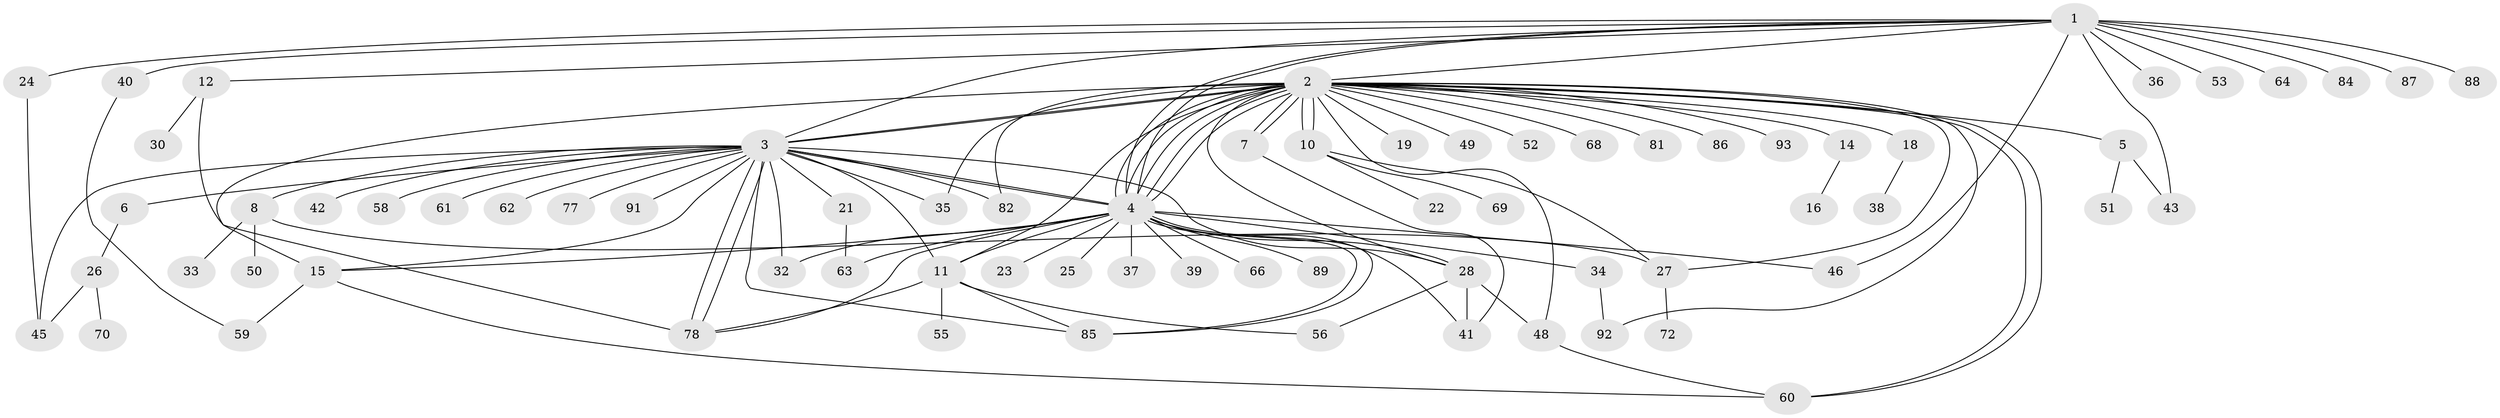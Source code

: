 // Generated by graph-tools (version 1.1) at 2025/52/02/27/25 19:52:00]
// undirected, 72 vertices, 115 edges
graph export_dot {
graph [start="1"]
  node [color=gray90,style=filled];
  1 [super="+9"];
  2 [super="+20"];
  3 [super="+17"];
  4 [super="+47"];
  5 [super="+29"];
  6 [super="+76"];
  7;
  8 [super="+31"];
  10 [super="+44"];
  11 [super="+13"];
  12 [super="+65"];
  14;
  15 [super="+54"];
  16;
  18;
  19;
  21;
  22;
  23;
  24;
  25;
  26;
  27;
  28 [super="+57"];
  30;
  32;
  33;
  34 [super="+79"];
  35;
  36;
  37;
  38;
  39;
  40 [super="+75"];
  41;
  42;
  43;
  45 [super="+74"];
  46 [super="+71"];
  48;
  49;
  50;
  51 [super="+83"];
  52 [super="+73"];
  53;
  55;
  56;
  58;
  59;
  60 [super="+80"];
  61;
  62;
  63;
  64;
  66 [super="+67"];
  68;
  69;
  70;
  72;
  77;
  78;
  81;
  82;
  84;
  85 [super="+90"];
  86;
  87;
  88;
  89;
  91;
  92;
  93;
  1 -- 2;
  1 -- 3;
  1 -- 4;
  1 -- 4;
  1 -- 12;
  1 -- 24;
  1 -- 36;
  1 -- 40;
  1 -- 43;
  1 -- 46;
  1 -- 53;
  1 -- 64;
  1 -- 84;
  1 -- 87;
  1 -- 88;
  2 -- 3 [weight=2];
  2 -- 3;
  2 -- 4 [weight=2];
  2 -- 4;
  2 -- 4;
  2 -- 4;
  2 -- 4;
  2 -- 5;
  2 -- 7;
  2 -- 7;
  2 -- 10;
  2 -- 10;
  2 -- 11;
  2 -- 14;
  2 -- 15;
  2 -- 18;
  2 -- 19;
  2 -- 27;
  2 -- 28;
  2 -- 35;
  2 -- 48;
  2 -- 49;
  2 -- 52;
  2 -- 60;
  2 -- 60;
  2 -- 68;
  2 -- 81;
  2 -- 82;
  2 -- 86;
  2 -- 93;
  2 -- 92;
  3 -- 4;
  3 -- 4;
  3 -- 6;
  3 -- 8;
  3 -- 32;
  3 -- 35;
  3 -- 45;
  3 -- 58;
  3 -- 61;
  3 -- 62;
  3 -- 77;
  3 -- 78;
  3 -- 78;
  3 -- 82;
  3 -- 85;
  3 -- 91;
  3 -- 42;
  3 -- 21;
  3 -- 15;
  3 -- 11;
  3 -- 28;
  4 -- 11;
  4 -- 15;
  4 -- 23;
  4 -- 25;
  4 -- 32;
  4 -- 34;
  4 -- 37;
  4 -- 39;
  4 -- 41;
  4 -- 46;
  4 -- 63;
  4 -- 66;
  4 -- 78;
  4 -- 85;
  4 -- 85;
  4 -- 89;
  4 -- 28;
  5 -- 43;
  5 -- 51;
  6 -- 26;
  7 -- 41;
  8 -- 33;
  8 -- 50;
  8 -- 27;
  10 -- 22;
  10 -- 69;
  10 -- 27;
  11 -- 55;
  11 -- 78;
  11 -- 85;
  11 -- 56;
  12 -- 30;
  12 -- 78;
  14 -- 16;
  15 -- 59;
  15 -- 60;
  18 -- 38;
  21 -- 63;
  24 -- 45;
  26 -- 45;
  26 -- 70;
  27 -- 72;
  28 -- 41;
  28 -- 48;
  28 -- 56;
  34 -- 92;
  40 -- 59;
  48 -- 60;
}
